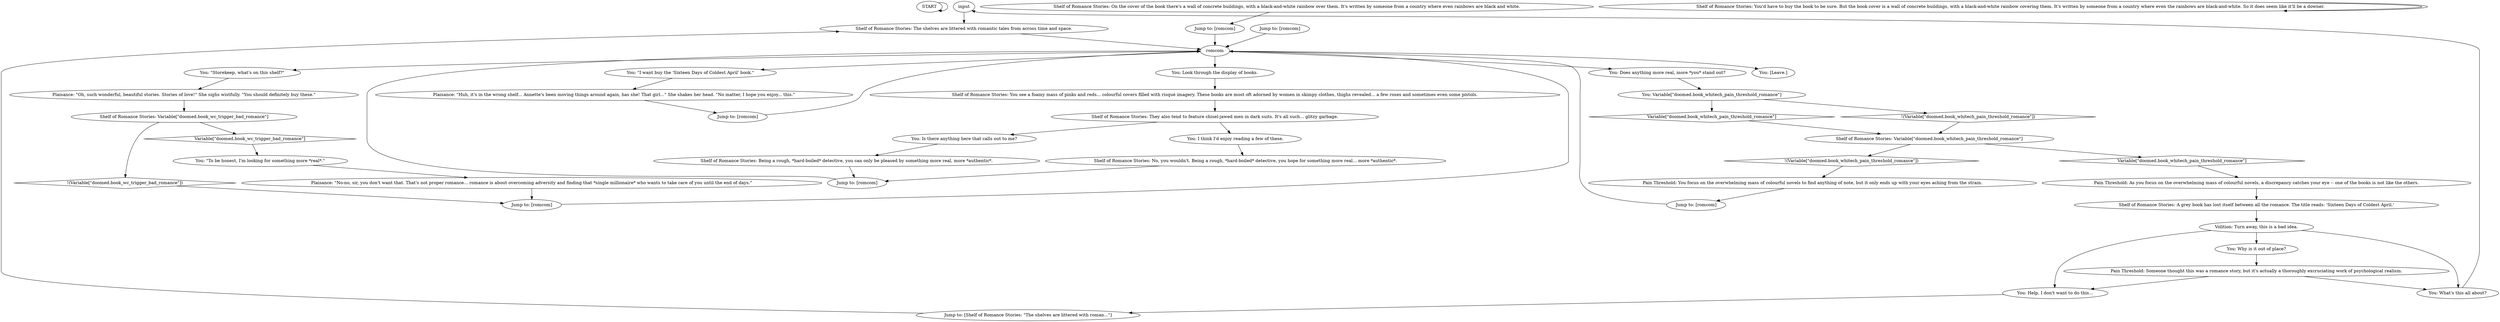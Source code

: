 # BOOKSTORE / ROMANCE
# Shelf of romance books.
# ==================================================
digraph G {
	  0 [label="START"];
	  1 [label="input"];
	  2 [label="Shelf of Romance Stories: You'd have to buy the book to be sure. But the book cover is a wall of concrete buildings, with a black-and-white rainbow covering them. It's written by someone from a country where even the rainbows are black-and-white. So it does seem like it'll be a downer."];
	  3 [label="Jump to: [romcom]"];
	  4 [label="You: Does anything more real, more *you* stand out?"];
	  5 [label="You: Variable[\"doomed.book_whitech_pain_threshold_romance\"]"];
	  6 [label="Variable[\"doomed.book_whitech_pain_threshold_romance\"]", shape=diamond];
	  7 [label="!(Variable[\"doomed.book_whitech_pain_threshold_romance\"])", shape=diamond];
	  8 [label="Shelf of Romance Stories: Being a rough, *hard-boiled* detective, you can only be pleased by something more real, more *authentic*."];
	  9 [label="Volition: Turn away, this is a bad idea."];
	  10 [label="Pain Threshold: You focus on the overwhelming mass of colourful novels to find anything of note, but it only ends up with your eyes aching from the strain."];
	  11 [label="Pain Threshold: As you focus on the overwhelming mass of colourful novels, a discrepancy catches your eye -- one of the books is not like the others."];
	  12 [label="You: What's this all about?"];
	  13 [label="You: [Leave.]"];
	  14 [label="You: \"I want buy the 'Sixteen Days of Coldest April' book.\""];
	  15 [label="You: I think I'd enjoy reading a few of these."];
	  16 [label="Shelf of Romance Stories: On the cover of the book there's a wall of concrete buildings, with a black-and-white rainbow over them. It's written by someone from a country where even rainbows are black and white."];
	  17 [label="Shelf of Romance Stories: You see a foamy mass of pinks and reds... colourful covers filled with risqué imagery. These books are most oft adorned by women in skimpy clothes, thighs revealed... a few roses and sometimes even some pistols."];
	  18 [label="romcom"];
	  19 [label="Jump to: [romcom]"];
	  20 [label="Plaisance: \"Huh, it's in the wrong shelf... Annette's been moving things around again, has she! That girl...\" She shakes her head. \"No matter, I hope you enjoy... this.\""];
	  21 [label="Jump to: [romcom]"];
	  22 [label="Shelf of Romance Stories: Variable[\"doomed.book_whitech_pain_threshold_romance\"]"];
	  23 [label="Variable[\"doomed.book_whitech_pain_threshold_romance\"]", shape=diamond];
	  24 [label="!(Variable[\"doomed.book_whitech_pain_threshold_romance\"])", shape=diamond];
	  25 [label="Shelf of Romance Stories: No, you wouldn't. Being a rough, *hard-boiled* detective, you hope for something more real... more *authentic*."];
	  26 [label="You: \"Storekeep, what's on this shelf?\""];
	  27 [label="You: \"To be honest, I'm looking for something more *real*.\""];
	  28 [label="Shelf of Romance Stories: Variable[\"doomed.book_wc_trigger_bad_romance\"]"];
	  29 [label="Variable[\"doomed.book_wc_trigger_bad_romance\"]", shape=diamond];
	  30 [label="!(Variable[\"doomed.book_wc_trigger_bad_romance\"])", shape=diamond];
	  31 [label="Jump to: [romcom]"];
	  32 [label="Shelf of Romance Stories: They also tend to feature chisel-jawed men in dark suits. It's all such... glitzy garbage."];
	  33 [label="Jump to: [romcom]"];
	  34 [label="Jump to: [Shelf of Romance Stories: \"The shelves are littered with roman...\"]"];
	  35 [label="Shelf of Romance Stories: The shelves are littered with romantic tales from across time and space."];
	  36 [label="Plaisance: \"Oh, such wonderful, beautiful stories. Stories of love!\" She sighs wistfully. \"You should definitely buy these.\""];
	  37 [label="You: Is there anything here that calls out to me?"];
	  38 [label="You: Why is it out of place?"];
	  39 [label="You: Help, I don't want to do this..."];
	  40 [label="You: Look through the display of books."];
	  41 [label="Shelf of Romance Stories: A grey book has lost itself between all the romance. The title reads: 'Sixteen Days of Coldest April.'"];
	  42 [label="Plaisance: \"No-no, sir, you don't want that. That's not proper romance... romance is about overcoming adversity and finding that *single millionaire* who wants to take care of you until the end of days.\""];
	  43 [label="Jump to: [romcom]"];
	  44 [label="Pain Threshold: Someone thought this was a romance story, but it's actually a thoroughly excruciating work of psychological realism."];
	  0 -> 0
	  1 -> 35
	  2 -> 2
	  3 -> 18
	  4 -> 5
	  5 -> 6
	  5 -> 7
	  6 -> 22
	  7 -> 22
	  8 -> 21
	  9 -> 12
	  9 -> 38
	  9 -> 39
	  10 -> 33
	  11 -> 41
	  12 -> 1
	  14 -> 20
	  15 -> 25
	  16 -> 43
	  17 -> 32
	  18 -> 4
	  18 -> 40
	  18 -> 13
	  18 -> 14
	  18 -> 26
	  19 -> 18
	  20 -> 31
	  21 -> 18
	  22 -> 24
	  22 -> 23
	  23 -> 11
	  24 -> 10
	  25 -> 21
	  26 -> 36
	  27 -> 42
	  28 -> 29
	  28 -> 30
	  29 -> 27
	  30 -> 19
	  31 -> 18
	  32 -> 37
	  32 -> 15
	  33 -> 18
	  34 -> 35
	  35 -> 18
	  36 -> 28
	  37 -> 8
	  38 -> 44
	  39 -> 34
	  40 -> 17
	  41 -> 9
	  42 -> 19
	  43 -> 18
	  44 -> 12
	  44 -> 39
}

